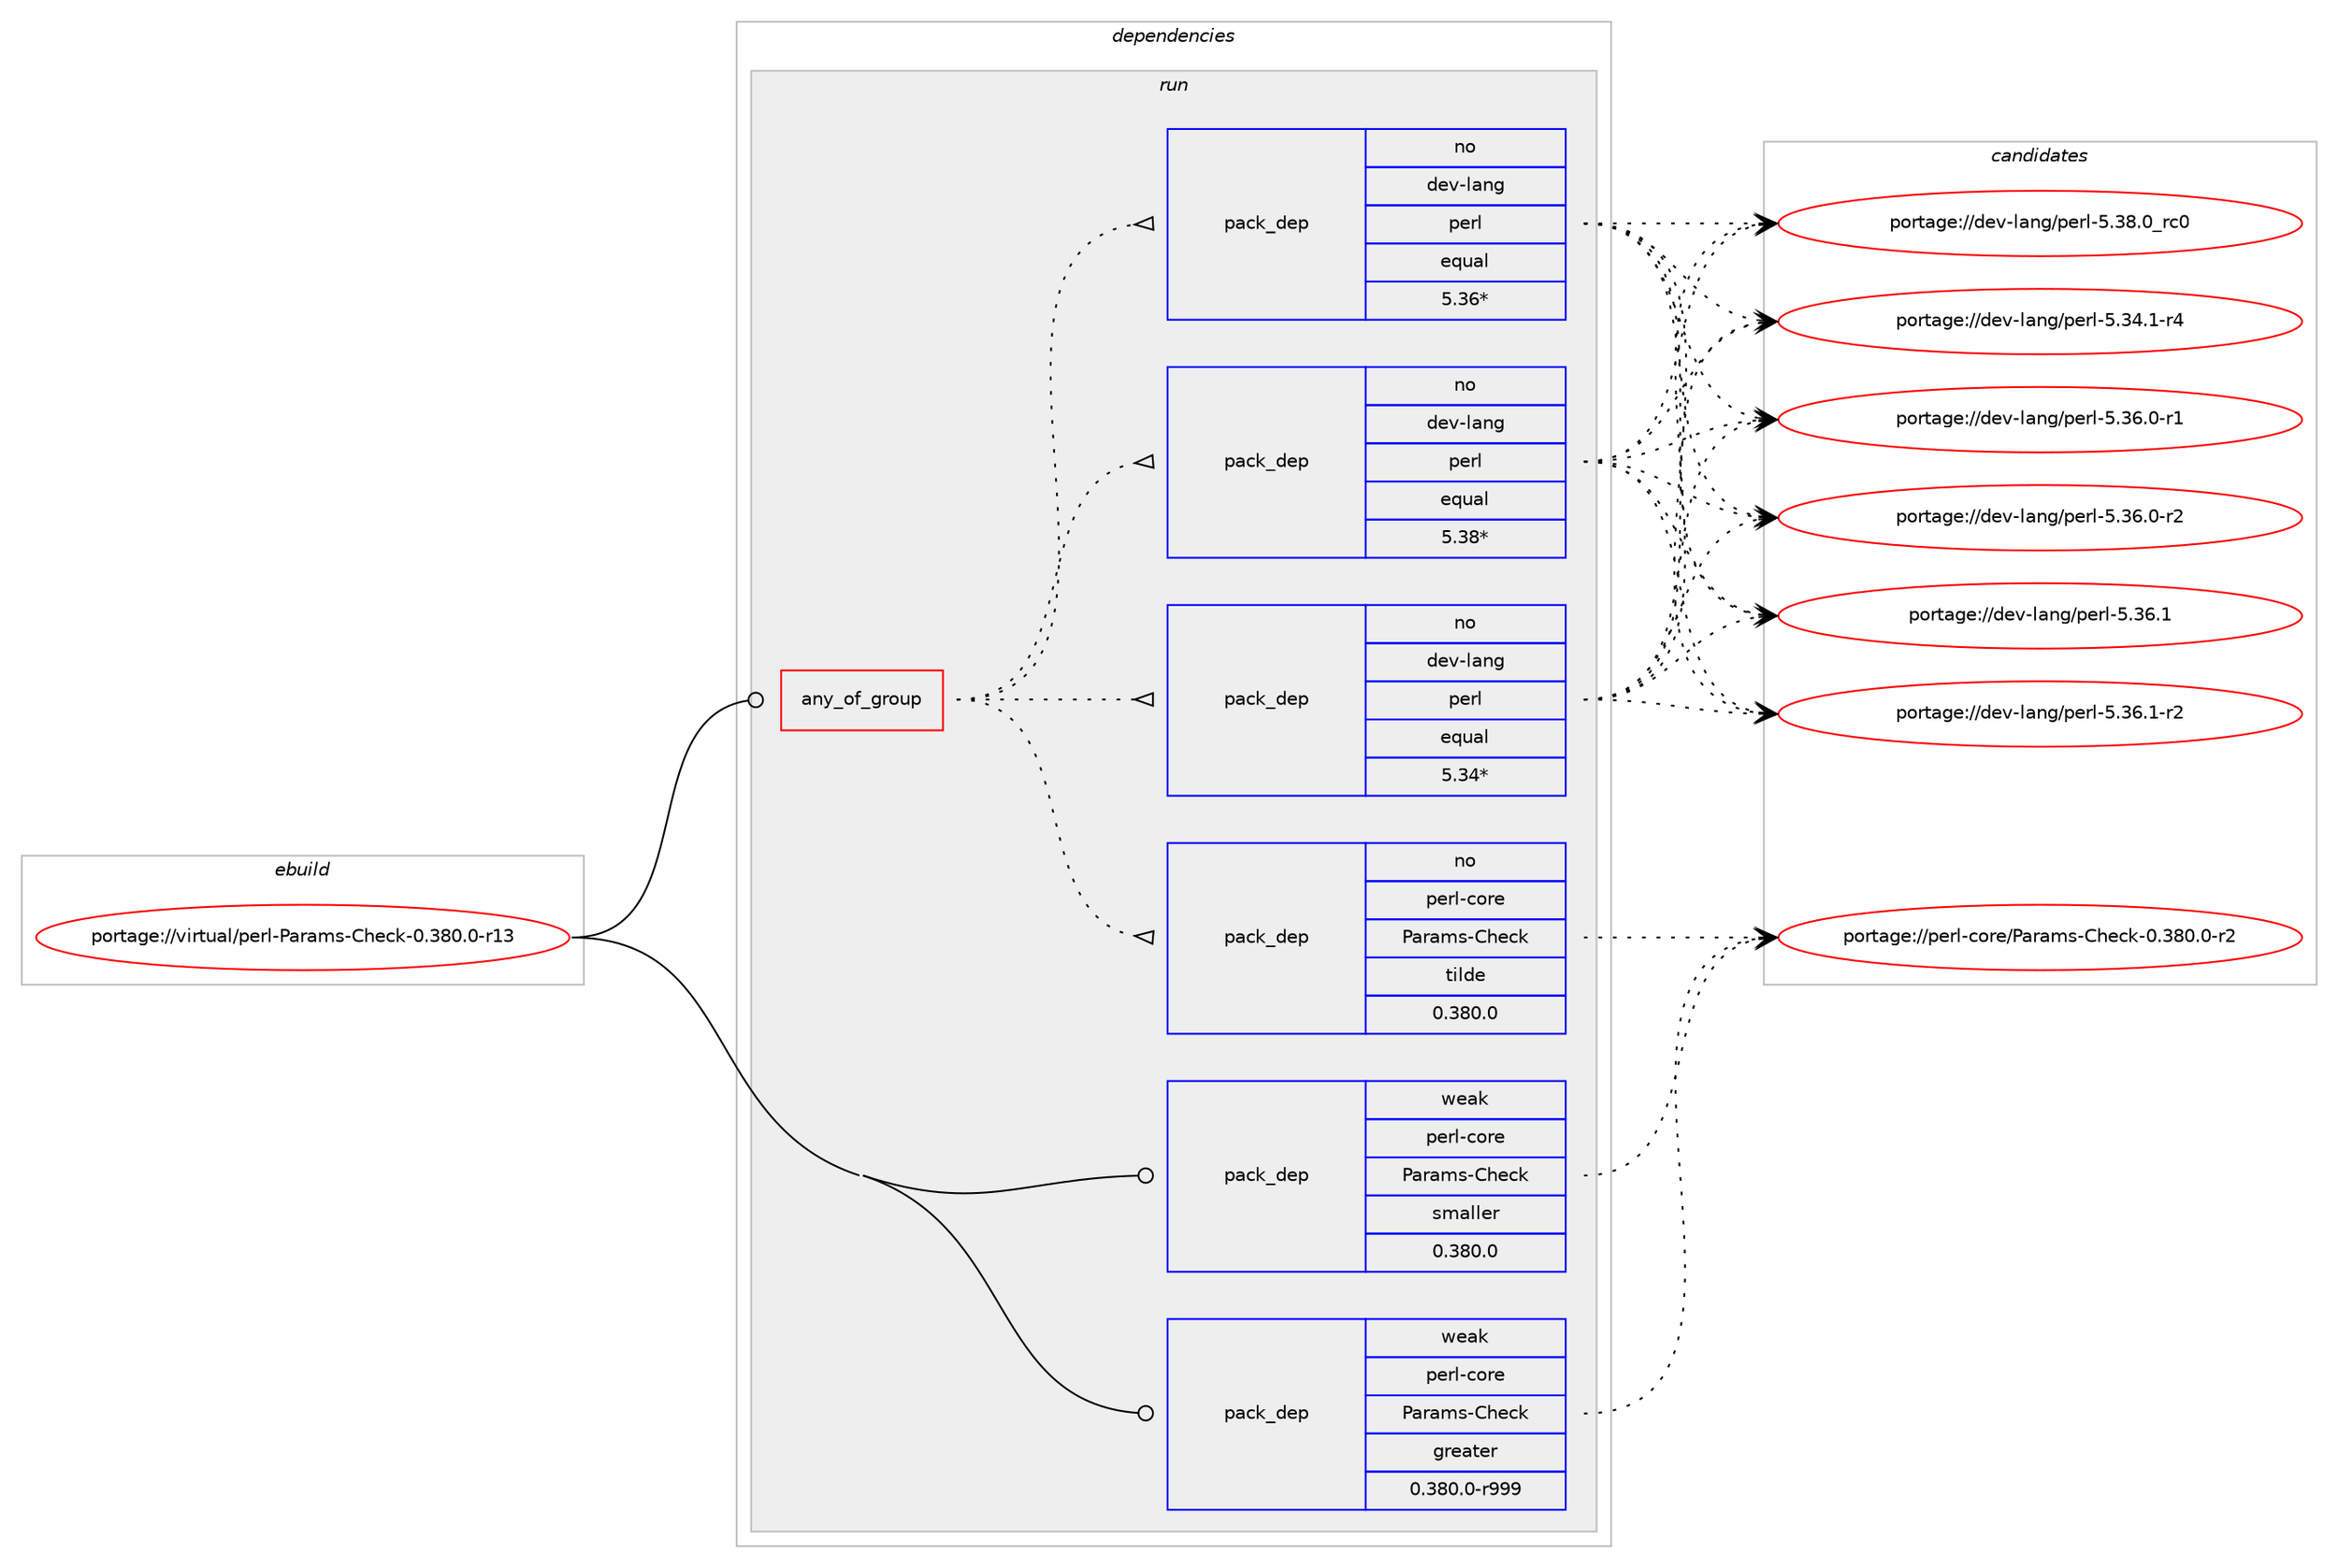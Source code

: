 digraph prolog {

# *************
# Graph options
# *************

newrank=true;
concentrate=true;
compound=true;
graph [rankdir=LR,fontname=Helvetica,fontsize=10,ranksep=1.5];#, ranksep=2.5, nodesep=0.2];
edge  [arrowhead=vee];
node  [fontname=Helvetica,fontsize=10];

# **********
# The ebuild
# **********

subgraph cluster_leftcol {
color=gray;
rank=same;
label=<<i>ebuild</i>>;
id [label="portage://virtual/perl-Params-Check-0.380.0-r13", color=red, width=4, href="../virtual/perl-Params-Check-0.380.0-r13.svg"];
}

# ****************
# The dependencies
# ****************

subgraph cluster_midcol {
color=gray;
label=<<i>dependencies</i>>;
subgraph cluster_compile {
fillcolor="#eeeeee";
style=filled;
label=<<i>compile</i>>;
}
subgraph cluster_compileandrun {
fillcolor="#eeeeee";
style=filled;
label=<<i>compile and run</i>>;
}
subgraph cluster_run {
fillcolor="#eeeeee";
style=filled;
label=<<i>run</i>>;
subgraph any79 {
dependency642 [label=<<TABLE BORDER="0" CELLBORDER="1" CELLSPACING="0" CELLPADDING="4"><TR><TD CELLPADDING="10">any_of_group</TD></TR></TABLE>>, shape=none, color=red];subgraph pack445 {
dependency643 [label=<<TABLE BORDER="0" CELLBORDER="1" CELLSPACING="0" CELLPADDING="4" WIDTH="220"><TR><TD ROWSPAN="6" CELLPADDING="30">pack_dep</TD></TR><TR><TD WIDTH="110">no</TD></TR><TR><TD>dev-lang</TD></TR><TR><TD>perl</TD></TR><TR><TD>equal</TD></TR><TR><TD>5.38*</TD></TR></TABLE>>, shape=none, color=blue];
}
dependency642:e -> dependency643:w [weight=20,style="dotted",arrowhead="oinv"];
subgraph pack446 {
dependency644 [label=<<TABLE BORDER="0" CELLBORDER="1" CELLSPACING="0" CELLPADDING="4" WIDTH="220"><TR><TD ROWSPAN="6" CELLPADDING="30">pack_dep</TD></TR><TR><TD WIDTH="110">no</TD></TR><TR><TD>dev-lang</TD></TR><TR><TD>perl</TD></TR><TR><TD>equal</TD></TR><TR><TD>5.36*</TD></TR></TABLE>>, shape=none, color=blue];
}
dependency642:e -> dependency644:w [weight=20,style="dotted",arrowhead="oinv"];
subgraph pack447 {
dependency645 [label=<<TABLE BORDER="0" CELLBORDER="1" CELLSPACING="0" CELLPADDING="4" WIDTH="220"><TR><TD ROWSPAN="6" CELLPADDING="30">pack_dep</TD></TR><TR><TD WIDTH="110">no</TD></TR><TR><TD>dev-lang</TD></TR><TR><TD>perl</TD></TR><TR><TD>equal</TD></TR><TR><TD>5.34*</TD></TR></TABLE>>, shape=none, color=blue];
}
dependency642:e -> dependency645:w [weight=20,style="dotted",arrowhead="oinv"];
subgraph pack448 {
dependency646 [label=<<TABLE BORDER="0" CELLBORDER="1" CELLSPACING="0" CELLPADDING="4" WIDTH="220"><TR><TD ROWSPAN="6" CELLPADDING="30">pack_dep</TD></TR><TR><TD WIDTH="110">no</TD></TR><TR><TD>perl-core</TD></TR><TR><TD>Params-Check</TD></TR><TR><TD>tilde</TD></TR><TR><TD>0.380.0</TD></TR></TABLE>>, shape=none, color=blue];
}
dependency642:e -> dependency646:w [weight=20,style="dotted",arrowhead="oinv"];
}
id:e -> dependency642:w [weight=20,style="solid",arrowhead="odot"];
# *** BEGIN UNKNOWN DEPENDENCY TYPE (TODO) ***
# id -> package_dependency(portage://virtual/perl-Params-Check-0.380.0-r13,run,no,dev-lang,perl,none,[,,],any_same_slot,[])
# *** END UNKNOWN DEPENDENCY TYPE (TODO) ***

subgraph pack449 {
dependency647 [label=<<TABLE BORDER="0" CELLBORDER="1" CELLSPACING="0" CELLPADDING="4" WIDTH="220"><TR><TD ROWSPAN="6" CELLPADDING="30">pack_dep</TD></TR><TR><TD WIDTH="110">weak</TD></TR><TR><TD>perl-core</TD></TR><TR><TD>Params-Check</TD></TR><TR><TD>greater</TD></TR><TR><TD>0.380.0-r999</TD></TR></TABLE>>, shape=none, color=blue];
}
id:e -> dependency647:w [weight=20,style="solid",arrowhead="odot"];
subgraph pack450 {
dependency648 [label=<<TABLE BORDER="0" CELLBORDER="1" CELLSPACING="0" CELLPADDING="4" WIDTH="220"><TR><TD ROWSPAN="6" CELLPADDING="30">pack_dep</TD></TR><TR><TD WIDTH="110">weak</TD></TR><TR><TD>perl-core</TD></TR><TR><TD>Params-Check</TD></TR><TR><TD>smaller</TD></TR><TR><TD>0.380.0</TD></TR></TABLE>>, shape=none, color=blue];
}
id:e -> dependency648:w [weight=20,style="solid",arrowhead="odot"];
}
}

# **************
# The candidates
# **************

subgraph cluster_choices {
rank=same;
color=gray;
label=<<i>candidates</i>>;

subgraph choice445 {
color=black;
nodesep=1;
choice100101118451089711010347112101114108455346515246494511452 [label="portage://dev-lang/perl-5.34.1-r4", color=red, width=4,href="../dev-lang/perl-5.34.1-r4.svg"];
choice100101118451089711010347112101114108455346515446484511449 [label="portage://dev-lang/perl-5.36.0-r1", color=red, width=4,href="../dev-lang/perl-5.36.0-r1.svg"];
choice100101118451089711010347112101114108455346515446484511450 [label="portage://dev-lang/perl-5.36.0-r2", color=red, width=4,href="../dev-lang/perl-5.36.0-r2.svg"];
choice10010111845108971101034711210111410845534651544649 [label="portage://dev-lang/perl-5.36.1", color=red, width=4,href="../dev-lang/perl-5.36.1.svg"];
choice100101118451089711010347112101114108455346515446494511450 [label="portage://dev-lang/perl-5.36.1-r2", color=red, width=4,href="../dev-lang/perl-5.36.1-r2.svg"];
choice10010111845108971101034711210111410845534651564648951149948 [label="portage://dev-lang/perl-5.38.0_rc0", color=red, width=4,href="../dev-lang/perl-5.38.0_rc0.svg"];
dependency643:e -> choice100101118451089711010347112101114108455346515246494511452:w [style=dotted,weight="100"];
dependency643:e -> choice100101118451089711010347112101114108455346515446484511449:w [style=dotted,weight="100"];
dependency643:e -> choice100101118451089711010347112101114108455346515446484511450:w [style=dotted,weight="100"];
dependency643:e -> choice10010111845108971101034711210111410845534651544649:w [style=dotted,weight="100"];
dependency643:e -> choice100101118451089711010347112101114108455346515446494511450:w [style=dotted,weight="100"];
dependency643:e -> choice10010111845108971101034711210111410845534651564648951149948:w [style=dotted,weight="100"];
}
subgraph choice446 {
color=black;
nodesep=1;
choice100101118451089711010347112101114108455346515246494511452 [label="portage://dev-lang/perl-5.34.1-r4", color=red, width=4,href="../dev-lang/perl-5.34.1-r4.svg"];
choice100101118451089711010347112101114108455346515446484511449 [label="portage://dev-lang/perl-5.36.0-r1", color=red, width=4,href="../dev-lang/perl-5.36.0-r1.svg"];
choice100101118451089711010347112101114108455346515446484511450 [label="portage://dev-lang/perl-5.36.0-r2", color=red, width=4,href="../dev-lang/perl-5.36.0-r2.svg"];
choice10010111845108971101034711210111410845534651544649 [label="portage://dev-lang/perl-5.36.1", color=red, width=4,href="../dev-lang/perl-5.36.1.svg"];
choice100101118451089711010347112101114108455346515446494511450 [label="portage://dev-lang/perl-5.36.1-r2", color=red, width=4,href="../dev-lang/perl-5.36.1-r2.svg"];
choice10010111845108971101034711210111410845534651564648951149948 [label="portage://dev-lang/perl-5.38.0_rc0", color=red, width=4,href="../dev-lang/perl-5.38.0_rc0.svg"];
dependency644:e -> choice100101118451089711010347112101114108455346515246494511452:w [style=dotted,weight="100"];
dependency644:e -> choice100101118451089711010347112101114108455346515446484511449:w [style=dotted,weight="100"];
dependency644:e -> choice100101118451089711010347112101114108455346515446484511450:w [style=dotted,weight="100"];
dependency644:e -> choice10010111845108971101034711210111410845534651544649:w [style=dotted,weight="100"];
dependency644:e -> choice100101118451089711010347112101114108455346515446494511450:w [style=dotted,weight="100"];
dependency644:e -> choice10010111845108971101034711210111410845534651564648951149948:w [style=dotted,weight="100"];
}
subgraph choice447 {
color=black;
nodesep=1;
choice100101118451089711010347112101114108455346515246494511452 [label="portage://dev-lang/perl-5.34.1-r4", color=red, width=4,href="../dev-lang/perl-5.34.1-r4.svg"];
choice100101118451089711010347112101114108455346515446484511449 [label="portage://dev-lang/perl-5.36.0-r1", color=red, width=4,href="../dev-lang/perl-5.36.0-r1.svg"];
choice100101118451089711010347112101114108455346515446484511450 [label="portage://dev-lang/perl-5.36.0-r2", color=red, width=4,href="../dev-lang/perl-5.36.0-r2.svg"];
choice10010111845108971101034711210111410845534651544649 [label="portage://dev-lang/perl-5.36.1", color=red, width=4,href="../dev-lang/perl-5.36.1.svg"];
choice100101118451089711010347112101114108455346515446494511450 [label="portage://dev-lang/perl-5.36.1-r2", color=red, width=4,href="../dev-lang/perl-5.36.1-r2.svg"];
choice10010111845108971101034711210111410845534651564648951149948 [label="portage://dev-lang/perl-5.38.0_rc0", color=red, width=4,href="../dev-lang/perl-5.38.0_rc0.svg"];
dependency645:e -> choice100101118451089711010347112101114108455346515246494511452:w [style=dotted,weight="100"];
dependency645:e -> choice100101118451089711010347112101114108455346515446484511449:w [style=dotted,weight="100"];
dependency645:e -> choice100101118451089711010347112101114108455346515446484511450:w [style=dotted,weight="100"];
dependency645:e -> choice10010111845108971101034711210111410845534651544649:w [style=dotted,weight="100"];
dependency645:e -> choice100101118451089711010347112101114108455346515446494511450:w [style=dotted,weight="100"];
dependency645:e -> choice10010111845108971101034711210111410845534651564648951149948:w [style=dotted,weight="100"];
}
subgraph choice448 {
color=black;
nodesep=1;
choice11210111410845991111141014780971149710911545671041019910745484651564846484511450 [label="portage://perl-core/Params-Check-0.380.0-r2", color=red, width=4,href="../perl-core/Params-Check-0.380.0-r2.svg"];
dependency646:e -> choice11210111410845991111141014780971149710911545671041019910745484651564846484511450:w [style=dotted,weight="100"];
}
subgraph choice449 {
color=black;
nodesep=1;
choice11210111410845991111141014780971149710911545671041019910745484651564846484511450 [label="portage://perl-core/Params-Check-0.380.0-r2", color=red, width=4,href="../perl-core/Params-Check-0.380.0-r2.svg"];
dependency647:e -> choice11210111410845991111141014780971149710911545671041019910745484651564846484511450:w [style=dotted,weight="100"];
}
subgraph choice450 {
color=black;
nodesep=1;
choice11210111410845991111141014780971149710911545671041019910745484651564846484511450 [label="portage://perl-core/Params-Check-0.380.0-r2", color=red, width=4,href="../perl-core/Params-Check-0.380.0-r2.svg"];
dependency648:e -> choice11210111410845991111141014780971149710911545671041019910745484651564846484511450:w [style=dotted,weight="100"];
}
}

}
